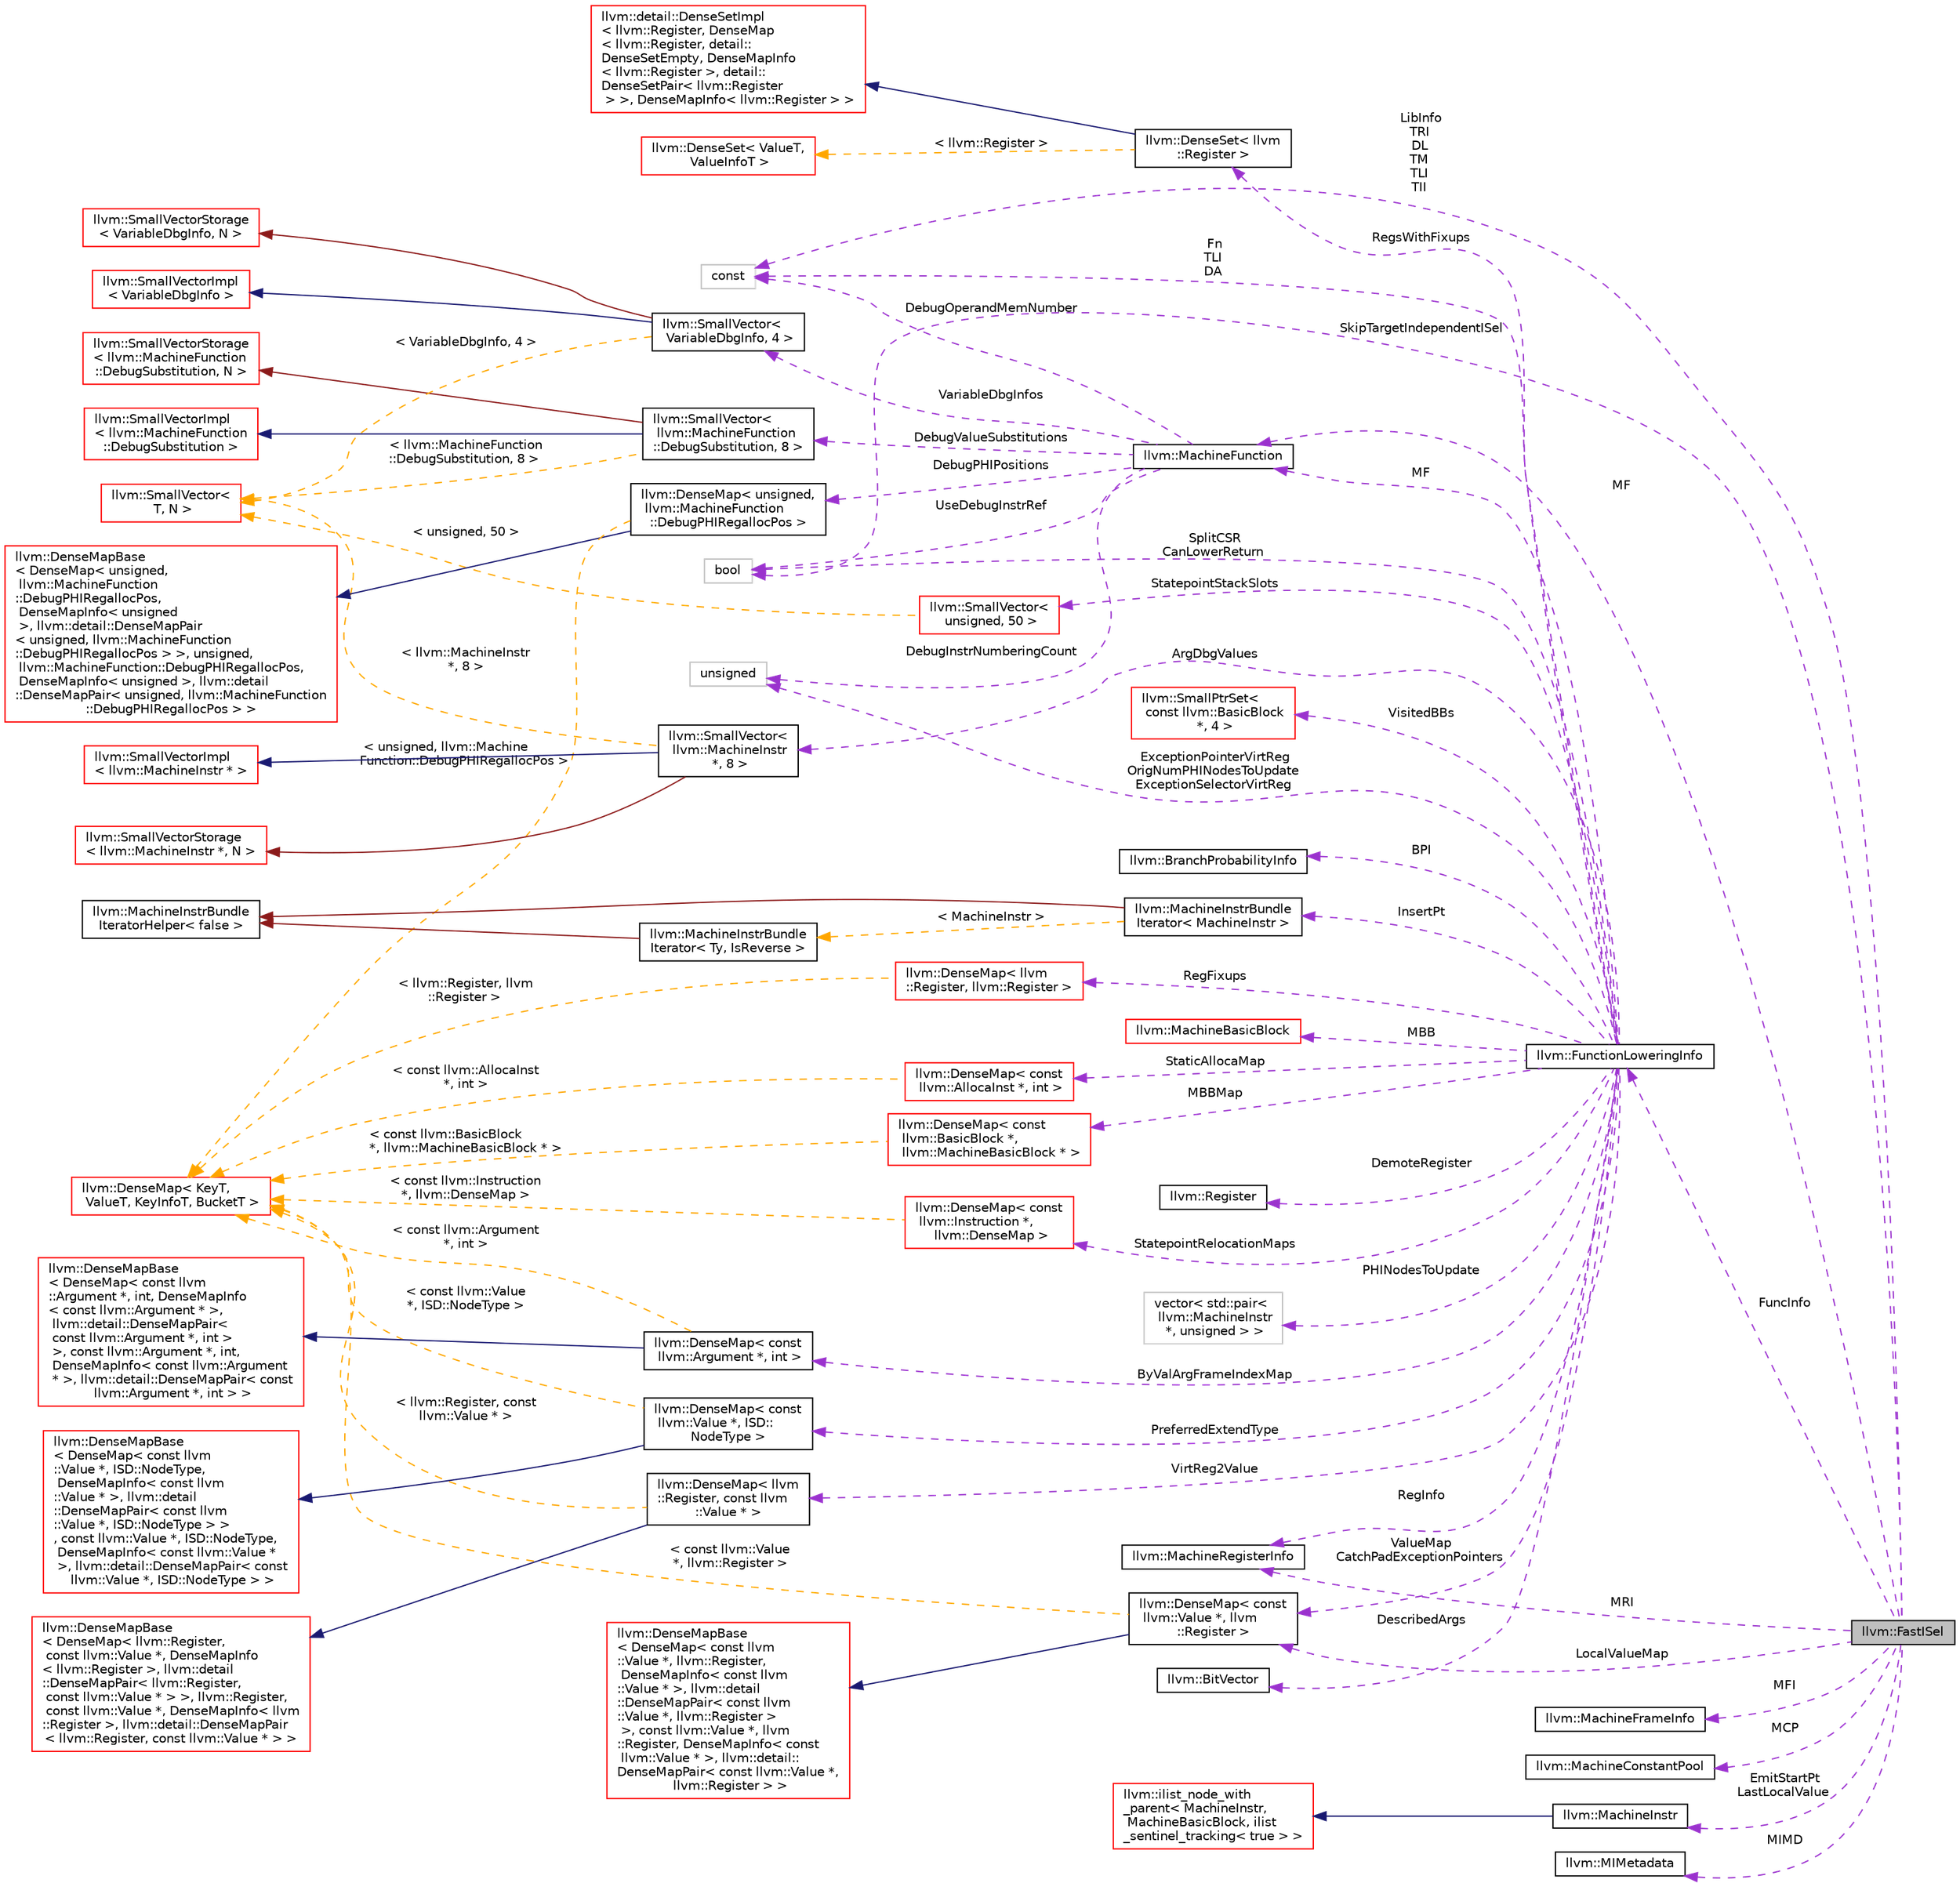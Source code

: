 digraph "llvm::FastISel"
{
 // LATEX_PDF_SIZE
  bgcolor="transparent";
  edge [fontname="Helvetica",fontsize="10",labelfontname="Helvetica",labelfontsize="10"];
  node [fontname="Helvetica",fontsize="10",shape=record];
  rankdir="LR";
  Node1 [label="llvm::FastISel",height=0.2,width=0.4,color="black", fillcolor="grey75", style="filled", fontcolor="black",tooltip="This is a fast-path instruction selection class that generates poor code and doesn't support illegal ..."];
  Node2 -> Node1 [dir="back",color="darkorchid3",fontsize="10",style="dashed",label=" MF" ,fontname="Helvetica"];
  Node2 [label="llvm::MachineFunction",height=0.2,width=0.4,color="black",URL="$classllvm_1_1MachineFunction.html",tooltip=" "];
  Node3 -> Node2 [dir="back",color="darkorchid3",fontsize="10",style="dashed",label=" DebugValueSubstitutions" ,fontname="Helvetica"];
  Node3 [label="llvm::SmallVector\<\l llvm::MachineFunction\l::DebugSubstitution, 8 \>",height=0.2,width=0.4,color="black",URL="$classllvm_1_1SmallVector.html",tooltip=" "];
  Node4 -> Node3 [dir="back",color="midnightblue",fontsize="10",style="solid",fontname="Helvetica"];
  Node4 [label="llvm::SmallVectorImpl\l\< llvm::MachineFunction\l::DebugSubstitution \>",height=0.2,width=0.4,color="red",URL="$classllvm_1_1SmallVectorImpl.html",tooltip=" "];
  Node6 -> Node3 [dir="back",color="firebrick4",fontsize="10",style="solid",fontname="Helvetica"];
  Node6 [label="llvm::SmallVectorStorage\l\< llvm::MachineFunction\l::DebugSubstitution, N \>",height=0.2,width=0.4,color="red",URL="$structllvm_1_1SmallVectorStorage.html",tooltip=" "];
  Node9 -> Node3 [dir="back",color="orange",fontsize="10",style="dashed",label=" \< llvm::MachineFunction\l::DebugSubstitution, 8 \>" ,fontname="Helvetica"];
  Node9 [label="llvm::SmallVector\<\l T, N \>",height=0.2,width=0.4,color="red",URL="$classllvm_1_1SmallVector.html",tooltip="This is a 'vector' (really, a variable-sized array), optimized for the case when the array is small."];
  Node11 -> Node2 [dir="back",color="darkorchid3",fontsize="10",style="dashed",label=" DebugPHIPositions" ,fontname="Helvetica"];
  Node11 [label="llvm::DenseMap\< unsigned,\l llvm::MachineFunction\l::DebugPHIRegallocPos \>",height=0.2,width=0.4,color="black",URL="$classllvm_1_1DenseMap.html",tooltip=" "];
  Node12 -> Node11 [dir="back",color="midnightblue",fontsize="10",style="solid",fontname="Helvetica"];
  Node12 [label="llvm::DenseMapBase\l\< DenseMap\< unsigned,\l llvm::MachineFunction\l::DebugPHIRegallocPos,\l DenseMapInfo\< unsigned\l \>, llvm::detail::DenseMapPair\l\< unsigned, llvm::MachineFunction\l::DebugPHIRegallocPos \> \>, unsigned,\l llvm::MachineFunction::DebugPHIRegallocPos,\l DenseMapInfo\< unsigned \>, llvm::detail\l::DenseMapPair\< unsigned, llvm::MachineFunction\l::DebugPHIRegallocPos \> \>",height=0.2,width=0.4,color="red",URL="$classllvm_1_1DenseMapBase.html",tooltip=" "];
  Node15 -> Node11 [dir="back",color="orange",fontsize="10",style="dashed",label=" \< unsigned, llvm::Machine\lFunction::DebugPHIRegallocPos \>" ,fontname="Helvetica"];
  Node15 [label="llvm::DenseMap\< KeyT,\l ValueT, KeyInfoT, BucketT \>",height=0.2,width=0.4,color="red",URL="$classllvm_1_1DenseMap.html",tooltip=" "];
  Node17 -> Node2 [dir="back",color="darkorchid3",fontsize="10",style="dashed",label=" UseDebugInstrRef" ,fontname="Helvetica"];
  Node17 [label="bool",height=0.2,width=0.4,color="grey75",tooltip=" "];
  Node18 -> Node2 [dir="back",color="darkorchid3",fontsize="10",style="dashed",label=" DebugOperandMemNumber" ,fontname="Helvetica"];
  Node18 [label="const",height=0.2,width=0.4,color="grey75",tooltip=" "];
  Node19 -> Node2 [dir="back",color="darkorchid3",fontsize="10",style="dashed",label=" DebugInstrNumberingCount" ,fontname="Helvetica"];
  Node19 [label="unsigned",height=0.2,width=0.4,color="grey75",tooltip=" "];
  Node20 -> Node2 [dir="back",color="darkorchid3",fontsize="10",style="dashed",label=" VariableDbgInfos" ,fontname="Helvetica"];
  Node20 [label="llvm::SmallVector\<\l VariableDbgInfo, 4 \>",height=0.2,width=0.4,color="black",URL="$classllvm_1_1SmallVector.html",tooltip=" "];
  Node21 -> Node20 [dir="back",color="midnightblue",fontsize="10",style="solid",fontname="Helvetica"];
  Node21 [label="llvm::SmallVectorImpl\l\< VariableDbgInfo \>",height=0.2,width=0.4,color="red",URL="$classllvm_1_1SmallVectorImpl.html",tooltip=" "];
  Node22 -> Node20 [dir="back",color="firebrick4",fontsize="10",style="solid",fontname="Helvetica"];
  Node22 [label="llvm::SmallVectorStorage\l\< VariableDbgInfo, N \>",height=0.2,width=0.4,color="red",URL="$structllvm_1_1SmallVectorStorage.html",tooltip=" "];
  Node9 -> Node20 [dir="back",color="orange",fontsize="10",style="dashed",label=" \< VariableDbgInfo, 4 \>" ,fontname="Helvetica"];
  Node23 -> Node1 [dir="back",color="darkorchid3",fontsize="10",style="dashed",label=" FuncInfo" ,fontname="Helvetica"];
  Node23 [label="llvm::FunctionLoweringInfo",height=0.2,width=0.4,color="black",URL="$classllvm_1_1FunctionLoweringInfo.html",tooltip="FunctionLoweringInfo - This contains information that is global to a function that is used when lower..."];
  Node24 -> Node23 [dir="back",color="darkorchid3",fontsize="10",style="dashed",label=" VirtReg2Value" ,fontname="Helvetica"];
  Node24 [label="llvm::DenseMap\< llvm\l::Register, const llvm\l::Value * \>",height=0.2,width=0.4,color="black",URL="$classllvm_1_1DenseMap.html",tooltip=" "];
  Node25 -> Node24 [dir="back",color="midnightblue",fontsize="10",style="solid",fontname="Helvetica"];
  Node25 [label="llvm::DenseMapBase\l\< DenseMap\< llvm::Register,\l const llvm::Value *, DenseMapInfo\l\< llvm::Register \>, llvm::detail\l::DenseMapPair\< llvm::Register,\l const llvm::Value * \> \>, llvm::Register,\l const llvm::Value *, DenseMapInfo\< llvm\l::Register \>, llvm::detail::DenseMapPair\l\< llvm::Register, const llvm::Value * \> \>",height=0.2,width=0.4,color="red",URL="$classllvm_1_1DenseMapBase.html",tooltip=" "];
  Node15 -> Node24 [dir="back",color="orange",fontsize="10",style="dashed",label=" \< llvm::Register, const\l llvm::Value * \>" ,fontname="Helvetica"];
  Node2 -> Node23 [dir="back",color="darkorchid3",fontsize="10",style="dashed",label=" MF" ,fontname="Helvetica"];
  Node26 -> Node23 [dir="back",color="darkorchid3",fontsize="10",style="dashed",label=" PHINodesToUpdate" ,fontname="Helvetica"];
  Node26 [label="vector\< std::pair\<\l llvm::MachineInstr\l *, unsigned \> \>",height=0.2,width=0.4,color="grey75",tooltip=" "];
  Node27 -> Node23 [dir="back",color="darkorchid3",fontsize="10",style="dashed",label=" PreferredExtendType" ,fontname="Helvetica"];
  Node27 [label="llvm::DenseMap\< const\l llvm::Value *, ISD::\lNodeType \>",height=0.2,width=0.4,color="black",URL="$classllvm_1_1DenseMap.html",tooltip=" "];
  Node28 -> Node27 [dir="back",color="midnightblue",fontsize="10",style="solid",fontname="Helvetica"];
  Node28 [label="llvm::DenseMapBase\l\< DenseMap\< const llvm\l::Value *, ISD::NodeType,\l DenseMapInfo\< const llvm\l::Value * \>, llvm::detail\l::DenseMapPair\< const llvm\l::Value *, ISD::NodeType \> \>\l, const llvm::Value *, ISD::NodeType,\l DenseMapInfo\< const llvm::Value *\l \>, llvm::detail::DenseMapPair\< const\l llvm::Value *, ISD::NodeType \> \>",height=0.2,width=0.4,color="red",URL="$classllvm_1_1DenseMapBase.html",tooltip=" "];
  Node15 -> Node27 [dir="back",color="orange",fontsize="10",style="dashed",label=" \< const llvm::Value\l *, ISD::NodeType \>" ,fontname="Helvetica"];
  Node29 -> Node23 [dir="back",color="darkorchid3",fontsize="10",style="dashed",label=" InsertPt" ,fontname="Helvetica"];
  Node29 [label="llvm::MachineInstrBundle\lIterator\< MachineInstr \>",height=0.2,width=0.4,color="black",URL="$classllvm_1_1MachineInstrBundleIterator.html",tooltip=" "];
  Node30 -> Node29 [dir="back",color="firebrick4",fontsize="10",style="solid",fontname="Helvetica"];
  Node30 [label="llvm::MachineInstrBundle\lIteratorHelper\< false \>",height=0.2,width=0.4,color="black",URL="$structllvm_1_1MachineInstrBundleIteratorHelper_3_01false_01_4.html",tooltip=" "];
  Node31 -> Node29 [dir="back",color="orange",fontsize="10",style="dashed",label=" \< MachineInstr \>" ,fontname="Helvetica"];
  Node31 [label="llvm::MachineInstrBundle\lIterator\< Ty, IsReverse \>",height=0.2,width=0.4,color="black",URL="$classllvm_1_1MachineInstrBundleIterator.html",tooltip="MachineBasicBlock iterator that automatically skips over MIs that are inside bundles (i...."];
  Node30 -> Node31 [dir="back",color="firebrick4",fontsize="10",style="solid",fontname="Helvetica"];
  Node32 -> Node23 [dir="back",color="darkorchid3",fontsize="10",style="dashed",label=" ByValArgFrameIndexMap" ,fontname="Helvetica"];
  Node32 [label="llvm::DenseMap\< const\l llvm::Argument *, int \>",height=0.2,width=0.4,color="black",URL="$classllvm_1_1DenseMap.html",tooltip=" "];
  Node33 -> Node32 [dir="back",color="midnightblue",fontsize="10",style="solid",fontname="Helvetica"];
  Node33 [label="llvm::DenseMapBase\l\< DenseMap\< const llvm\l::Argument *, int, DenseMapInfo\l\< const llvm::Argument * \>,\l llvm::detail::DenseMapPair\<\l const llvm::Argument *, int \>\l \>, const llvm::Argument *, int,\l DenseMapInfo\< const llvm::Argument\l * \>, llvm::detail::DenseMapPair\< const\l llvm::Argument *, int \> \>",height=0.2,width=0.4,color="red",URL="$classllvm_1_1DenseMapBase.html",tooltip=" "];
  Node15 -> Node32 [dir="back",color="orange",fontsize="10",style="dashed",label=" \< const llvm::Argument\l *, int \>" ,fontname="Helvetica"];
  Node34 -> Node23 [dir="back",color="darkorchid3",fontsize="10",style="dashed",label=" ValueMap\nCatchPadExceptionPointers" ,fontname="Helvetica"];
  Node34 [label="llvm::DenseMap\< const\l llvm::Value *, llvm\l::Register \>",height=0.2,width=0.4,color="black",URL="$classllvm_1_1DenseMap.html",tooltip=" "];
  Node35 -> Node34 [dir="back",color="midnightblue",fontsize="10",style="solid",fontname="Helvetica"];
  Node35 [label="llvm::DenseMapBase\l\< DenseMap\< const llvm\l::Value *, llvm::Register,\l DenseMapInfo\< const llvm\l::Value * \>, llvm::detail\l::DenseMapPair\< const llvm\l::Value *, llvm::Register \>\l \>, const llvm::Value *, llvm\l::Register, DenseMapInfo\< const\l llvm::Value * \>, llvm::detail::\lDenseMapPair\< const llvm::Value *,\l llvm::Register \> \>",height=0.2,width=0.4,color="red",URL="$classllvm_1_1DenseMapBase.html",tooltip=" "];
  Node15 -> Node34 [dir="back",color="orange",fontsize="10",style="dashed",label=" \< const llvm::Value\l *, llvm::Register \>" ,fontname="Helvetica"];
  Node36 -> Node23 [dir="back",color="darkorchid3",fontsize="10",style="dashed",label=" RegsWithFixups" ,fontname="Helvetica"];
  Node36 [label="llvm::DenseSet\< llvm\l::Register \>",height=0.2,width=0.4,color="black",URL="$classllvm_1_1DenseSet.html",tooltip=" "];
  Node37 -> Node36 [dir="back",color="midnightblue",fontsize="10",style="solid",fontname="Helvetica"];
  Node37 [label="llvm::detail::DenseSetImpl\l\< llvm::Register, DenseMap\l\< llvm::Register, detail::\lDenseSetEmpty, DenseMapInfo\l\< llvm::Register \>, detail::\lDenseSetPair\< llvm::Register\l \> \>, DenseMapInfo\< llvm::Register \> \>",height=0.2,width=0.4,color="red",URL="$classllvm_1_1detail_1_1DenseSetImpl.html",tooltip=" "];
  Node39 -> Node36 [dir="back",color="orange",fontsize="10",style="dashed",label=" \< llvm::Register \>" ,fontname="Helvetica"];
  Node39 [label="llvm::DenseSet\< ValueT,\l ValueInfoT \>",height=0.2,width=0.4,color="red",URL="$classllvm_1_1DenseSet.html",tooltip="Implements a dense probed hash-table based set."];
  Node41 -> Node23 [dir="back",color="darkorchid3",fontsize="10",style="dashed",label=" ArgDbgValues" ,fontname="Helvetica"];
  Node41 [label="llvm::SmallVector\<\l llvm::MachineInstr\l *, 8 \>",height=0.2,width=0.4,color="black",URL="$classllvm_1_1SmallVector.html",tooltip=" "];
  Node42 -> Node41 [dir="back",color="midnightblue",fontsize="10",style="solid",fontname="Helvetica"];
  Node42 [label="llvm::SmallVectorImpl\l\< llvm::MachineInstr * \>",height=0.2,width=0.4,color="red",URL="$classllvm_1_1SmallVectorImpl.html",tooltip=" "];
  Node43 -> Node41 [dir="back",color="firebrick4",fontsize="10",style="solid",fontname="Helvetica"];
  Node43 [label="llvm::SmallVectorStorage\l\< llvm::MachineInstr *, N \>",height=0.2,width=0.4,color="red",URL="$structllvm_1_1SmallVectorStorage.html",tooltip=" "];
  Node9 -> Node41 [dir="back",color="orange",fontsize="10",style="dashed",label=" \< llvm::MachineInstr\l *, 8 \>" ,fontname="Helvetica"];
  Node44 -> Node23 [dir="back",color="darkorchid3",fontsize="10",style="dashed",label=" StaticAllocaMap" ,fontname="Helvetica"];
  Node44 [label="llvm::DenseMap\< const\l llvm::AllocaInst *, int \>",height=0.2,width=0.4,color="red",URL="$classllvm_1_1DenseMap.html",tooltip=" "];
  Node15 -> Node44 [dir="back",color="orange",fontsize="10",style="dashed",label=" \< const llvm::AllocaInst\l *, int \>" ,fontname="Helvetica"];
  Node46 -> Node23 [dir="back",color="darkorchid3",fontsize="10",style="dashed",label=" MBBMap" ,fontname="Helvetica"];
  Node46 [label="llvm::DenseMap\< const\l llvm::BasicBlock *,\l llvm::MachineBasicBlock * \>",height=0.2,width=0.4,color="red",URL="$classllvm_1_1DenseMap.html",tooltip=" "];
  Node15 -> Node46 [dir="back",color="orange",fontsize="10",style="dashed",label=" \< const llvm::BasicBlock\l *, llvm::MachineBasicBlock * \>" ,fontname="Helvetica"];
  Node48 -> Node23 [dir="back",color="darkorchid3",fontsize="10",style="dashed",label=" StatepointStackSlots" ,fontname="Helvetica"];
  Node48 [label="llvm::SmallVector\<\l unsigned, 50 \>",height=0.2,width=0.4,color="red",URL="$classllvm_1_1SmallVector.html",tooltip=" "];
  Node9 -> Node48 [dir="back",color="orange",fontsize="10",style="dashed",label=" \< unsigned, 50 \>" ,fontname="Helvetica"];
  Node51 -> Node23 [dir="back",color="darkorchid3",fontsize="10",style="dashed",label=" RegFixups" ,fontname="Helvetica"];
  Node51 [label="llvm::DenseMap\< llvm\l::Register, llvm::Register \>",height=0.2,width=0.4,color="red",URL="$classllvm_1_1DenseMap.html",tooltip=" "];
  Node15 -> Node51 [dir="back",color="orange",fontsize="10",style="dashed",label=" \< llvm::Register, llvm\l::Register \>" ,fontname="Helvetica"];
  Node53 -> Node23 [dir="back",color="darkorchid3",fontsize="10",style="dashed",label=" VisitedBBs" ,fontname="Helvetica"];
  Node53 [label="llvm::SmallPtrSet\<\l const llvm::BasicBlock\l *, 4 \>",height=0.2,width=0.4,color="red",URL="$classllvm_1_1SmallPtrSet.html",tooltip=" "];
  Node17 -> Node23 [dir="back",color="darkorchid3",fontsize="10",style="dashed",label=" SplitCSR\nCanLowerReturn" ,fontname="Helvetica"];
  Node58 -> Node23 [dir="back",color="darkorchid3",fontsize="10",style="dashed",label=" BPI" ,fontname="Helvetica"];
  Node58 [label="llvm::BranchProbabilityInfo",height=0.2,width=0.4,color="black",URL="$classllvm_1_1BranchProbabilityInfo.html",tooltip="Analysis providing branch probability information."];
  Node59 -> Node23 [dir="back",color="darkorchid3",fontsize="10",style="dashed",label=" RegInfo" ,fontname="Helvetica"];
  Node59 [label="llvm::MachineRegisterInfo",height=0.2,width=0.4,color="black",URL="$classllvm_1_1MachineRegisterInfo.html",tooltip="MachineRegisterInfo - Keep track of information for virtual and physical registers,..."];
  Node60 -> Node23 [dir="back",color="darkorchid3",fontsize="10",style="dashed",label=" MBB" ,fontname="Helvetica"];
  Node60 [label="llvm::MachineBasicBlock",height=0.2,width=0.4,color="red",URL="$classllvm_1_1MachineBasicBlock.html",tooltip=" "];
  Node19 -> Node23 [dir="back",color="darkorchid3",fontsize="10",style="dashed",label=" ExceptionPointerVirtReg\nOrigNumPHINodesToUpdate\nExceptionSelectorVirtReg" ,fontname="Helvetica"];
  Node74 -> Node23 [dir="back",color="darkorchid3",fontsize="10",style="dashed",label=" StatepointRelocationMaps" ,fontname="Helvetica"];
  Node74 [label="llvm::DenseMap\< const\l llvm::Instruction *,\l llvm::DenseMap \>",height=0.2,width=0.4,color="red",URL="$classllvm_1_1DenseMap.html",tooltip=" "];
  Node15 -> Node74 [dir="back",color="orange",fontsize="10",style="dashed",label=" \< const llvm::Instruction\l *, llvm::DenseMap \>" ,fontname="Helvetica"];
  Node76 -> Node23 [dir="back",color="darkorchid3",fontsize="10",style="dashed",label=" DemoteRegister" ,fontname="Helvetica"];
  Node76 [label="llvm::Register",height=0.2,width=0.4,color="black",URL="$classllvm_1_1Register.html",tooltip="Wrapper class representing virtual and physical registers."];
  Node18 -> Node23 [dir="back",color="darkorchid3",fontsize="10",style="dashed",label=" Fn\nTLI\nDA" ,fontname="Helvetica"];
  Node77 -> Node23 [dir="back",color="darkorchid3",fontsize="10",style="dashed",label=" DescribedArgs" ,fontname="Helvetica"];
  Node77 [label="llvm::BitVector",height=0.2,width=0.4,color="black",URL="$classllvm_1_1BitVector.html",tooltip=" "];
  Node34 -> Node1 [dir="back",color="darkorchid3",fontsize="10",style="dashed",label=" LocalValueMap" ,fontname="Helvetica"];
  Node78 -> Node1 [dir="back",color="darkorchid3",fontsize="10",style="dashed",label=" MFI" ,fontname="Helvetica"];
  Node78 [label="llvm::MachineFrameInfo",height=0.2,width=0.4,color="black",URL="$classllvm_1_1MachineFrameInfo.html",tooltip="The MachineFrameInfo class represents an abstract stack frame until prolog/epilog code is inserted."];
  Node79 -> Node1 [dir="back",color="darkorchid3",fontsize="10",style="dashed",label=" MCP" ,fontname="Helvetica"];
  Node79 [label="llvm::MachineConstantPool",height=0.2,width=0.4,color="black",URL="$classllvm_1_1MachineConstantPool.html",tooltip="The MachineConstantPool class keeps track of constants referenced by a function which must be spilled..."];
  Node17 -> Node1 [dir="back",color="darkorchid3",fontsize="10",style="dashed",label=" SkipTargetIndependentISel" ,fontname="Helvetica"];
  Node59 -> Node1 [dir="back",color="darkorchid3",fontsize="10",style="dashed",label=" MRI" ,fontname="Helvetica"];
  Node80 -> Node1 [dir="back",color="darkorchid3",fontsize="10",style="dashed",label=" EmitStartPt\nLastLocalValue" ,fontname="Helvetica"];
  Node80 [label="llvm::MachineInstr",height=0.2,width=0.4,color="black",URL="$classllvm_1_1MachineInstr.html",tooltip="Representation of each machine instruction."];
  Node81 -> Node80 [dir="back",color="midnightblue",fontsize="10",style="solid",fontname="Helvetica"];
  Node81 [label="llvm::ilist_node_with\l_parent\< MachineInstr,\l MachineBasicBlock, ilist\l_sentinel_tracking\< true \> \>",height=0.2,width=0.4,color="red",URL="$classllvm_1_1ilist__node__with__parent.html",tooltip=" "];
  Node18 -> Node1 [dir="back",color="darkorchid3",fontsize="10",style="dashed",label=" LibInfo\nTRI\nDL\nTM\nTLI\nTII" ,fontname="Helvetica"];
  Node85 -> Node1 [dir="back",color="darkorchid3",fontsize="10",style="dashed",label=" MIMD" ,fontname="Helvetica"];
  Node85 [label="llvm::MIMetadata",height=0.2,width=0.4,color="black",URL="$classllvm_1_1MIMetadata.html",tooltip="Set of metadata that should be preserved when using BuildMI()."];
}
